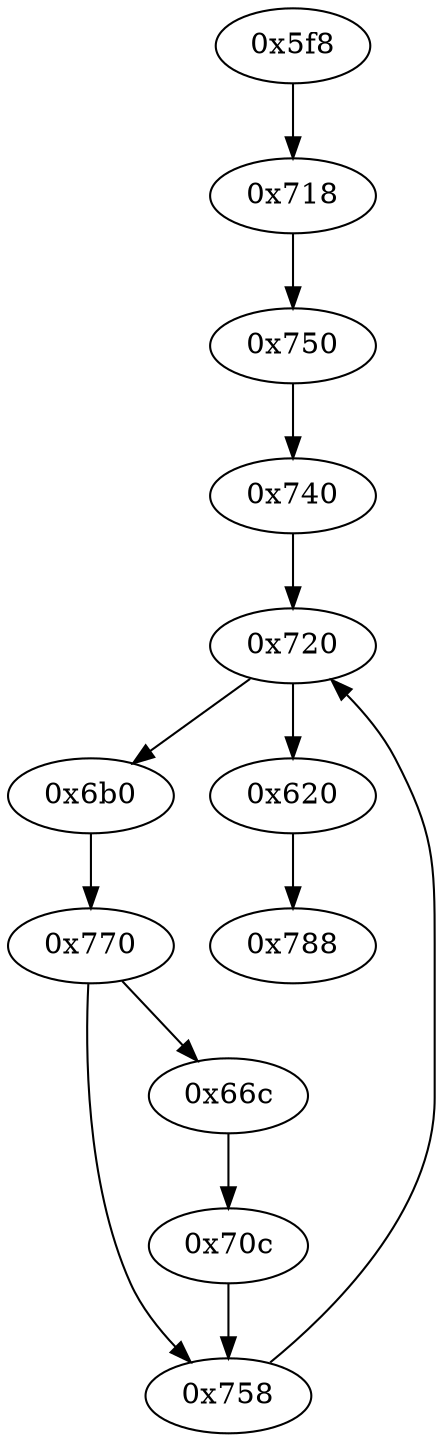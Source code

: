strict digraph "" {
	"0x788"	 [opcode="[u'mov', u'sub', u'pop']"];
	"0x720"	 [opcode="[u'str', u'str', u'ldr', u'ldr', u'ldr', u'cmp', u'mov', u'b']"];
	"0x6b0"	 [opcode="[u'ldr', u'cmp', u'mov', u'mov', u'strb', u'ldr', u'b']"];
	"0x720" -> "0x6b0";
	"0x620"	 [opcode="[u'ldr', u'mov', u'bl', u'ldr']"];
	"0x720" -> "0x620";
	"0x718"	 [opcode="[u'ldr', u'b']"];
	"0x750"	 [opcode="[u'ldr', u'b']"];
	"0x718" -> "0x750";
	"0x770"	 [opcode="[u'ldrb', u'ldr', u'ldr', u'cmp', u'mov', u'b']"];
	"0x6b0" -> "0x770";
	"0x620" -> "0x788";
	"0x70c"	 [opcode="[u'ldr', u'mov', u'b']"];
	"0x758"	 [opcode="[u'ldr', u'add', u'ldr', u'add', u'mov', u'b']"];
	"0x70c" -> "0x758";
	"0x66c"	 [opcode="[u'ldr', u'add', u'str', u'ldr', u'b']"];
	"0x66c" -> "0x70c";
	"0x5f8"	 [opcode="[u'push', u'add', u'sub', u'ldr', u'mov', u'ldr', u'ldr', u'ldr', u'add', u'b']"];
	"0x5f8" -> "0x718";
	"0x770" -> "0x66c";
	"0x770" -> "0x758";
	"0x740"	 [opcode="[u'mov', u'mov', u'mov', u'b']"];
	"0x750" -> "0x740";
	"0x740" -> "0x720";
	"0x758" -> "0x720";
}
